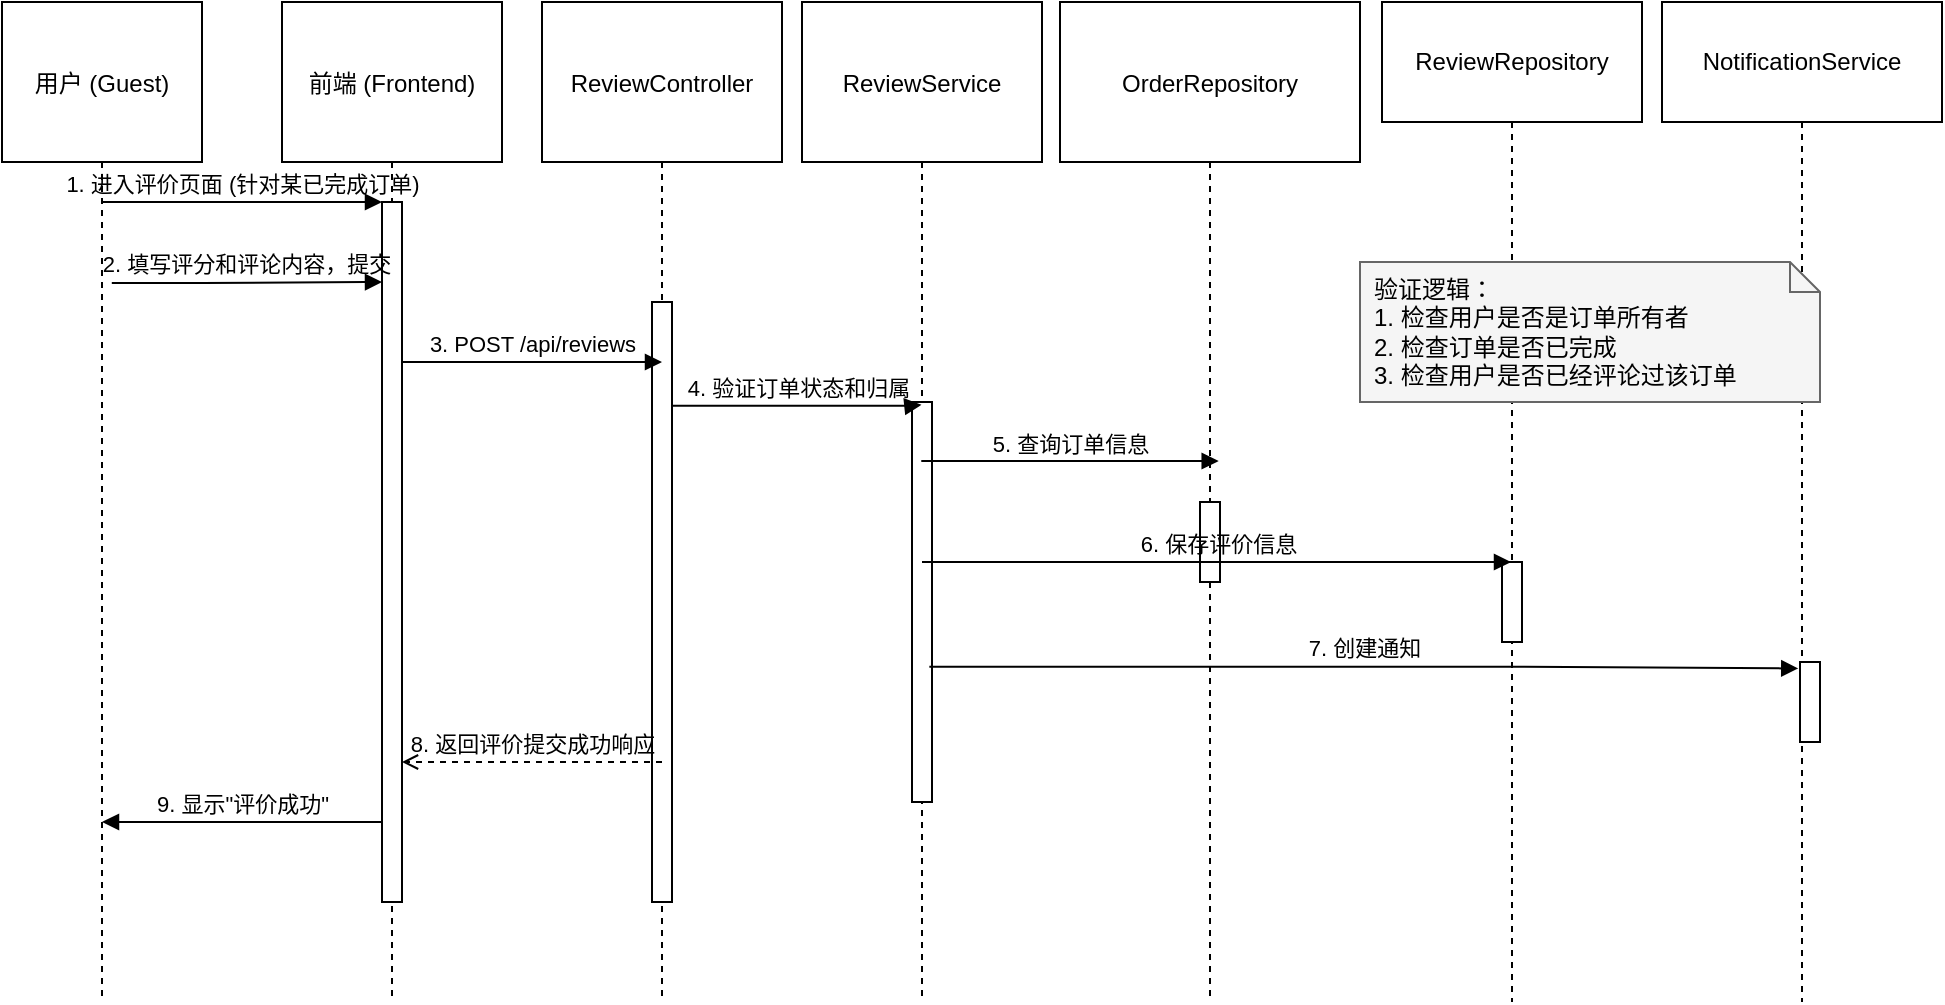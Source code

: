 <mxfile version="26.2.2">
  <diagram id="review_submission_sequence" name="评价提交流程时序图">
    <mxGraphModel dx="1212" dy="719" grid="1" gridSize="10" guides="1" tooltips="1" connect="1" arrows="1" fold="1" page="1" pageScale="1" pageWidth="1169" pageHeight="827" math="0" shadow="0">
      <root>
        <mxCell id="0" />
        <mxCell id="1" parent="0" />
        <mxCell id="lifeline-user" value="用户 (Guest)" style="shape=umlLifeline;perimeter=lifelinePerimeter;container=1;collapsible=0;recursiveResize=0;rounded=0;shadow=0;strokeWidth=1;size=80;" parent="1" vertex="1">
          <mxGeometry x="70" y="40" width="100" height="500" as="geometry" />
        </mxCell>
        <mxCell id="lifeline-fe" value="前端 (Frontend)" style="shape=umlLifeline;perimeter=lifelinePerimeter;container=1;collapsible=0;recursiveResize=0;rounded=0;shadow=0;strokeWidth=1;size=80;" parent="1" vertex="1">
          <mxGeometry x="210" y="40" width="110" height="500" as="geometry" />
        </mxCell>
        <mxCell id="act-fe-1" value="" style="html=1;points=[];align=center;imageAlign=center;verticalAlign=middle;labelBackgroundColor=none;" parent="lifeline-fe" vertex="1">
          <mxGeometry x="50" y="100" width="10" height="350" as="geometry" />
        </mxCell>
        <mxCell id="lifeline-review-controller" value="ReviewController" style="shape=umlLifeline;perimeter=lifelinePerimeter;container=1;collapsible=0;recursiveResize=0;rounded=0;shadow=0;strokeWidth=1;size=80;" parent="1" vertex="1">
          <mxGeometry x="340" y="40" width="120" height="500" as="geometry" />
        </mxCell>
        <mxCell id="controller-activation" value="" style="html=1;points=[];align=center;imageAlign=center;verticalAlign=middle;labelBackgroundColor=none;" vertex="1" parent="lifeline-review-controller">
          <mxGeometry x="55" y="150" width="10" height="300" as="geometry" />
        </mxCell>
        <mxCell id="lifeline-review-service" value="ReviewService" style="shape=umlLifeline;perimeter=lifelinePerimeter;container=1;collapsible=0;recursiveResize=0;rounded=0;shadow=0;strokeWidth=1;size=80;" parent="1" vertex="1">
          <mxGeometry x="470" y="40" width="120" height="500" as="geometry" />
        </mxCell>
        <mxCell id="service-activation" value="" style="html=1;points=[];align=center;imageAlign=center;verticalAlign=middle;labelBackgroundColor=none;" vertex="1" parent="lifeline-review-service">
          <mxGeometry x="55" y="200" width="10" height="200" as="geometry" />
        </mxCell>
        <mxCell id="lifeline-ordersvc" value="OrderRepository" style="shape=umlLifeline;perimeter=lifelinePerimeter;container=1;collapsible=0;recursiveResize=0;rounded=0;shadow=0;strokeWidth=1;size=80;" parent="1" vertex="1">
          <mxGeometry x="599" y="40" width="150" height="500" as="geometry" />
        </mxCell>
        <mxCell id="order-activation" value="" style="html=1;points=[];align=center;imageAlign=center;verticalAlign=middle;labelBackgroundColor=none;" vertex="1" parent="lifeline-ordersvc">
          <mxGeometry x="70" y="250" width="10" height="40" as="geometry" />
        </mxCell>
        <mxCell id="lifeline-revrepo" value="ReviewRepository" style="shape=umlLifeline;perimeter=lifelinePerimeter;whiteSpace=wrap;html=1;container=1;collapsible=0;recursiveResize=0;rounded=0;shadow=0;strokeWidth=1;size=60;part=1;" parent="1" vertex="1">
          <mxGeometry x="760" y="40" width="130" height="500" as="geometry" />
        </mxCell>
        <mxCell id="review-activation" value="" style="html=1;points=[];align=center;imageAlign=center;verticalAlign=middle;labelBackgroundColor=none;" vertex="1" parent="lifeline-revrepo">
          <mxGeometry x="60" y="280" width="10" height="40" as="geometry" />
        </mxCell>
        <mxCell id="lifeline-notification" value="NotificationService" style="shape=umlLifeline;perimeter=lifelinePerimeter;whiteSpace=wrap;html=1;container=1;collapsible=0;recursiveResize=0;rounded=0;shadow=0;strokeWidth=1;size=60;part=1;" parent="1" vertex="1">
          <mxGeometry x="900" y="40" width="140" height="500" as="geometry" />
        </mxCell>
        <mxCell id="notification-activation" value="" style="html=1;points=[];align=center;imageAlign=center;verticalAlign=middle;labelBackgroundColor=none;" vertex="1" parent="lifeline-notification">
          <mxGeometry x="69" y="330" width="10" height="40" as="geometry" />
        </mxCell>
        <mxCell id="msg-1" value="1. 进入评价页面 (针对某已完成订单)" style="html=1;verticalAlign=bottom;endArrow=block;edgeStyle=elbowEdgeStyle;elbow=horizontal;rounded=0;labelBackgroundColor=none;" parent="1" source="lifeline-user" target="act-fe-1" edge="1">
          <mxGeometry relative="1" as="geometry">
            <mxPoint x="130" y="140" as="sourcePoint" />
            <mxPoint x="295" y="140" as="targetPoint" />
            <Array as="points">
              <mxPoint x="180" y="140" />
            </Array>
            <mxPoint as="offset" />
          </mxGeometry>
        </mxCell>
        <mxCell id="msg-4" value="2. 填写评分和评论内容，提交" style="html=1;verticalAlign=bottom;endArrow=block;edgeStyle=elbowEdgeStyle;elbow=horizontal;rounded=0;labelBackgroundColor=none;exitX=0.549;exitY=0.281;exitDx=0;exitDy=0;exitPerimeter=0;" parent="1" source="lifeline-user" edge="1" target="act-fe-1">
          <mxGeometry relative="1" as="geometry">
            <mxPoint x="70" y="180" as="sourcePoint" />
            <mxPoint x="260" y="180" as="targetPoint" />
            <Array as="points">
              <mxPoint x="170" y="180" />
            </Array>
            <mxPoint as="offset" />
          </mxGeometry>
        </mxCell>
        <mxCell id="msg-5" value="3. POST /api/reviews" style="html=1;verticalAlign=bottom;endArrow=block;edgeStyle=elbowEdgeStyle;elbow=horizontal;rounded=0;labelBackgroundColor=none;" parent="1" edge="1">
          <mxGeometry relative="1" as="geometry">
            <mxPoint x="270" y="220" as="sourcePoint" />
            <mxPoint x="400" y="220" as="targetPoint" />
            <Array as="points">
              <mxPoint x="350" y="220" />
            </Array>
            <mxPoint as="offset" />
          </mxGeometry>
        </mxCell>
        <mxCell id="call-service" value="4. 验证订单状态和归属" style="html=1;verticalAlign=bottom;endArrow=block;edgeStyle=elbowEdgeStyle;elbow=horizontal;rounded=0;labelBackgroundColor=none;exitX=0.971;exitY=0.173;exitDx=0;exitDy=0;exitPerimeter=0;entryX=0.471;entryY=0.007;entryDx=0;entryDy=0;entryPerimeter=0;" edge="1" parent="1" source="controller-activation" target="service-activation">
          <mxGeometry relative="1" as="geometry">
            <mxPoint x="440" y="240" as="sourcePoint" />
            <mxPoint x="560" y="240" as="targetPoint" />
            <Array as="points">
              <mxPoint x="525" y="240" />
            </Array>
            <mxPoint as="offset" />
          </mxGeometry>
        </mxCell>
        <mxCell id="msg-7" value="5. 查询订单信息" style="html=1;verticalAlign=bottom;endArrow=block;edgeStyle=elbowEdgeStyle;elbow=horizontal;rounded=0;labelBackgroundColor=none;entryX=0.529;entryY=0.459;entryDx=0;entryDy=0;entryPerimeter=0;exitX=0.497;exitY=0.459;exitDx=0;exitDy=0;exitPerimeter=0;" parent="1" source="lifeline-review-service" target="lifeline-ordersvc" edge="1">
          <mxGeometry relative="1" as="geometry">
            <mxPoint x="574" y="270" as="sourcePoint" />
            <mxPoint x="749" y="270" as="targetPoint" />
            <Array as="points">
              <mxPoint x="639" y="270" />
            </Array>
            <mxPoint as="offset" />
          </mxGeometry>
        </mxCell>
        <mxCell id="msg-13" value="6. 保存评价信息" style="html=1;verticalAlign=bottom;endArrow=block;edgeStyle=elbowEdgeStyle;elbow=horizontal;rounded=0;labelBackgroundColor=none;" parent="1" source="lifeline-review-service" target="lifeline-revrepo" edge="1">
          <mxGeometry relative="1" as="geometry">
            <mxPoint x="574" y="320" as="sourcePoint" />
            <mxPoint x="910" y="320" as="targetPoint" />
            <Array as="points">
              <mxPoint x="729" y="320" />
            </Array>
            <mxPoint as="offset" />
          </mxGeometry>
        </mxCell>
        <mxCell id="msg-18" value="8. 返回评价提交成功响应" style="html=1;verticalAlign=bottom;endArrow=open;dashed=1;edgeStyle=elbowEdgeStyle;elbow=horizontal;rounded=0;labelBackgroundColor=none;" parent="1" edge="1">
          <mxGeometry relative="1" as="geometry">
            <mxPoint x="400" y="420" as="sourcePoint" />
            <mxPoint x="270" y="420" as="targetPoint" />
            <Array as="points">
              <mxPoint x="350" y="420" />
            </Array>
            <mxPoint as="offset" />
          </mxGeometry>
        </mxCell>
        <mxCell id="msg-19" value="9. 显示&quot;评价成功&quot;" style="html=1;verticalAlign=bottom;endArrow=block;edgeStyle=elbowEdgeStyle;elbow=horizontal;rounded=0;labelBackgroundColor=none;" parent="1" edge="1">
          <mxGeometry relative="1" as="geometry">
            <mxPoint x="260" y="450" as="sourcePoint" />
            <mxPoint x="120" y="450" as="targetPoint" />
            <Array as="points">
              <mxPoint x="180" y="450" />
            </Array>
            <mxPoint as="offset" />
          </mxGeometry>
        </mxCell>
        <mxCell id="note-validate" value="验证逻辑：&#xa;1. 检查用户是否是订单所有者&#xa;2. 检查订单是否已完成&#xa;3. 检查用户是否已经评论过该订单" style="shape=note;size=15;whiteSpace=wrap;html=1;verticalAlign=top;align=left;spacingLeft=5;fillColor=#f5f5f5;strokeColor=#666666;" parent="1" vertex="1">
          <mxGeometry x="749" y="170" width="230" height="70" as="geometry" />
        </mxCell>
        <mxCell id="msg-15" value="7. 创建通知" style="html=1;verticalAlign=bottom;endArrow=block;edgeStyle=elbowEdgeStyle;elbow=horizontal;rounded=0;labelBackgroundColor=none;entryX=-0.088;entryY=0.081;entryDx=0;entryDy=0;entryPerimeter=0;exitX=0.867;exitY=0.662;exitDx=0;exitDy=0;exitPerimeter=0;" parent="1" source="service-activation" target="notification-activation" edge="1">
          <mxGeometry relative="1" as="geometry">
            <mxPoint x="574" y="370" as="sourcePoint" />
            <mxPoint x="1094" y="370" as="targetPoint" />
            <Array as="points">
              <mxPoint x="829" y="370" />
            </Array>
            <mxPoint as="offset" />
          </mxGeometry>
        </mxCell>
      </root>
    </mxGraphModel>
  </diagram>
</mxfile>
